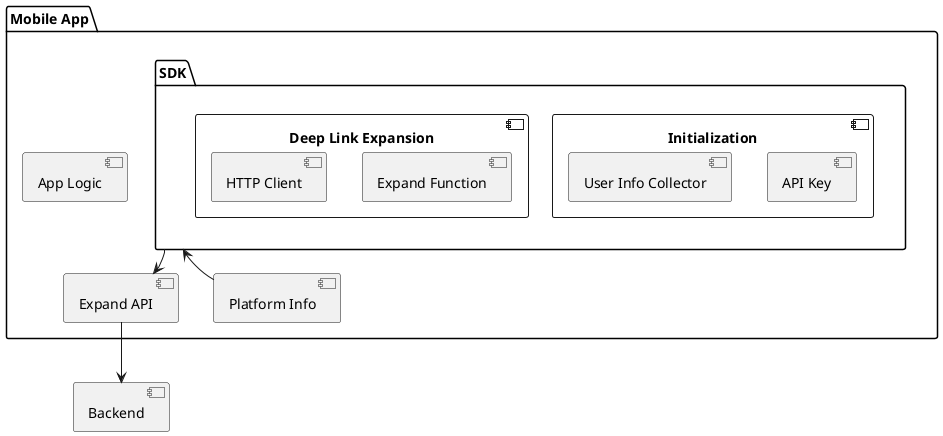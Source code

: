 @startuml
package "Mobile App" {
    [App Logic]
    [SDK] --> [Expand API]
    [SDK] <-- [Platform Info]
}

package "SDK" {
    component "Initialization" {
        [API Key]
        [User Info Collector]
    }

    component "Deep Link Expansion" {
        [Expand Function]
        [HTTP Client]
    }
}

[Expand API] --> [Backend]
@enduml